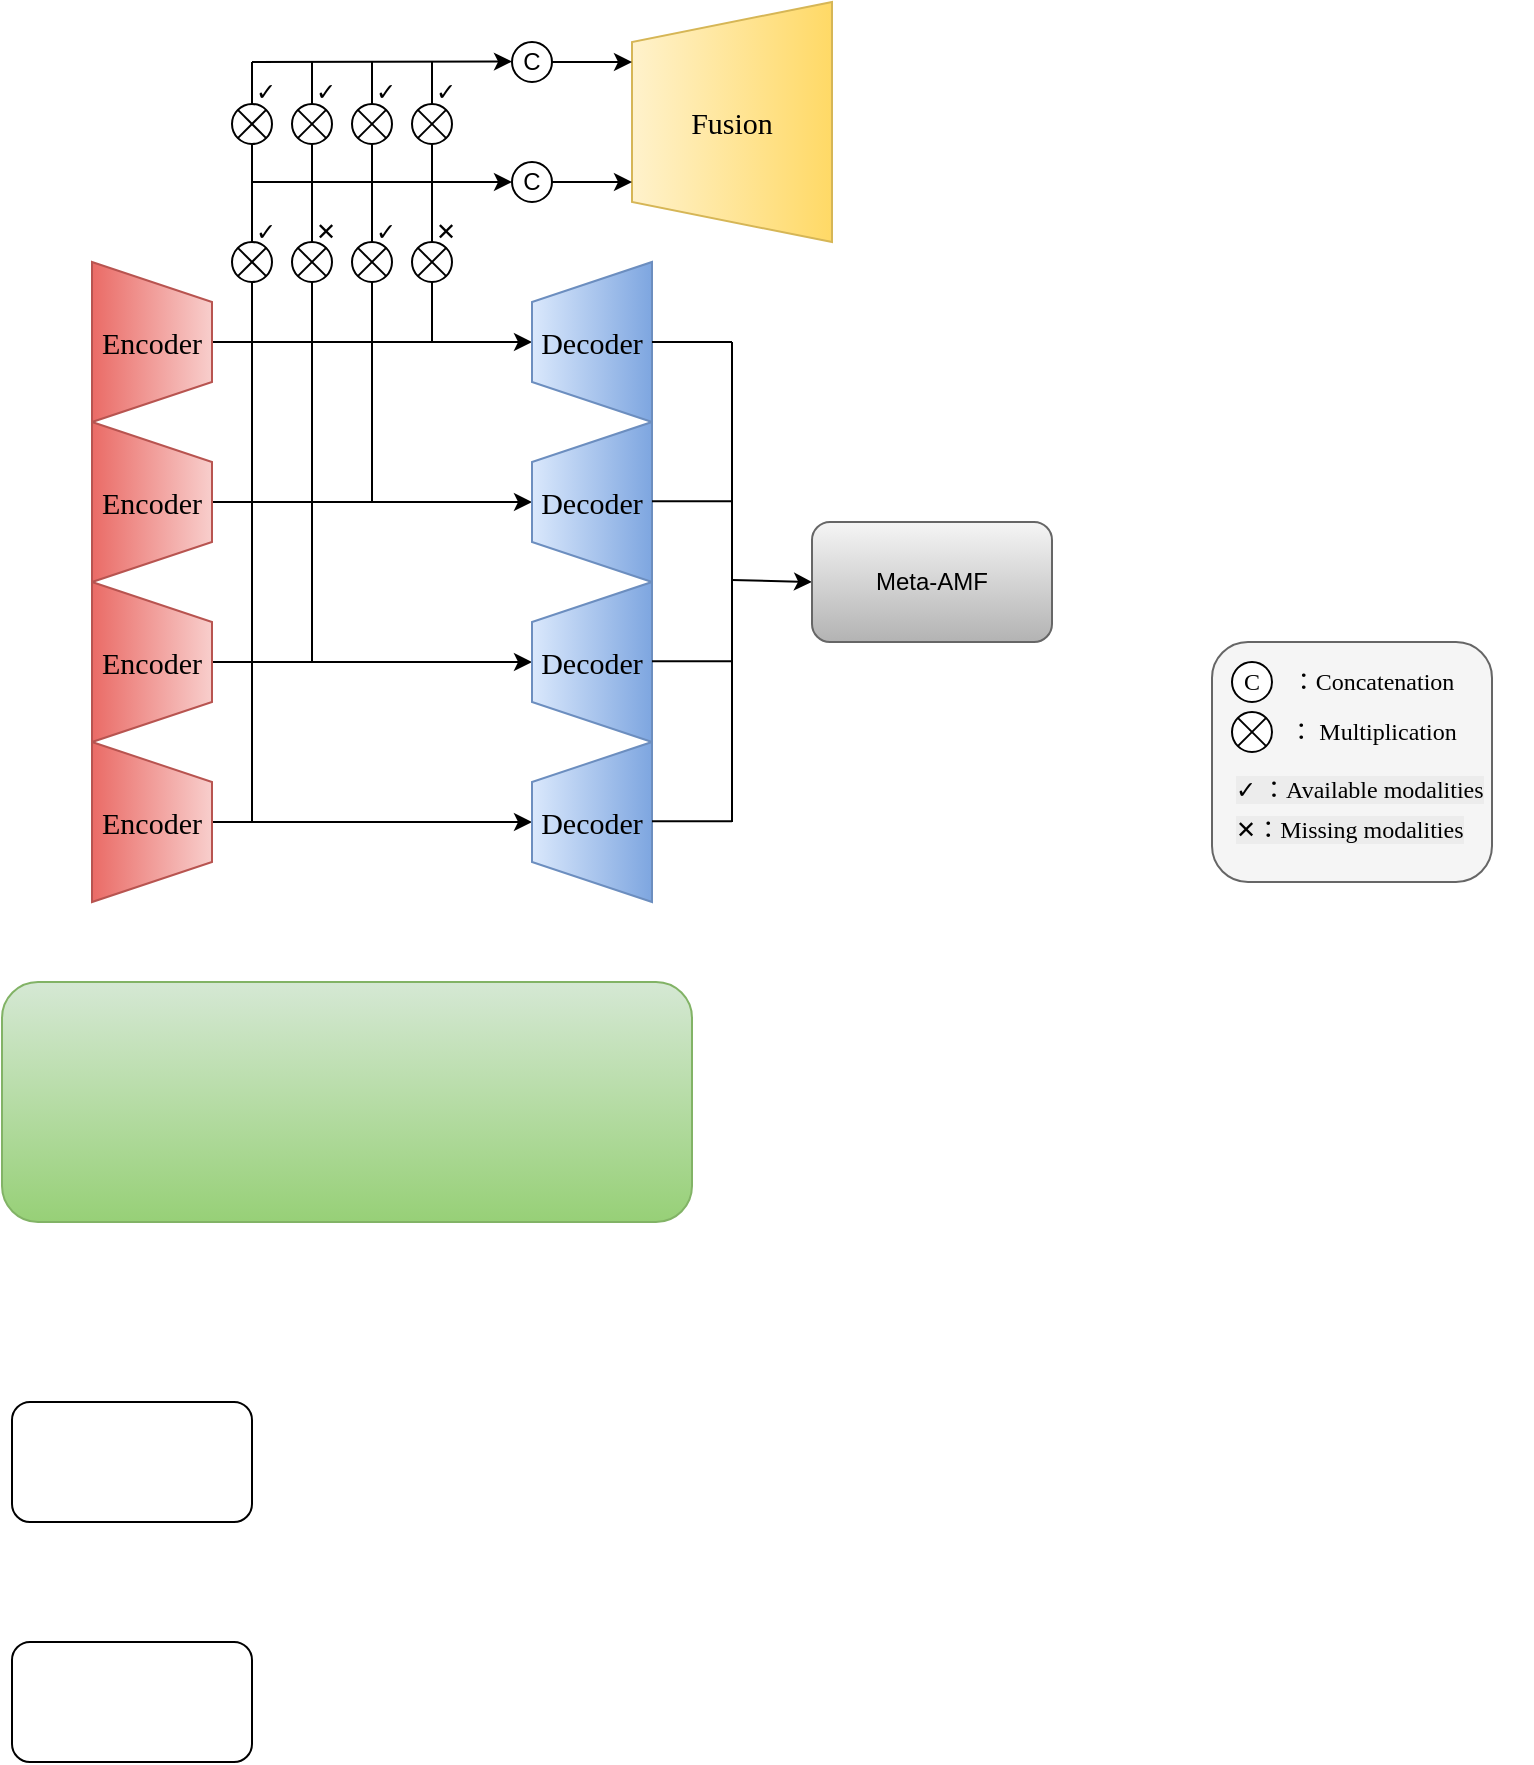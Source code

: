 <mxfile version="28.0.7">
  <diagram name="第 1 页" id="NIifgobLFxdSbTSAk4Eo">
    <mxGraphModel dx="888" dy="572" grid="1" gridSize="10" guides="1" tooltips="1" connect="1" arrows="1" fold="1" page="1" pageScale="1" pageWidth="3300" pageHeight="4681" background="none" math="0" shadow="0">
      <root>
        <mxCell id="0" />
        <mxCell id="1" parent="0" />
        <mxCell id="ZqhY7Jv1n4GMDDzjucdt-14" style="edgeStyle=orthogonalEdgeStyle;rounded=0;orthogonalLoop=1;jettySize=auto;html=1;exitX=0.5;exitY=0;exitDx=0;exitDy=0;entryX=0.5;entryY=0;entryDx=0;entryDy=0;fontFamily=Times New Roman;fontSize=15;fontColor=#99FFFF;strokeColor=#000000;" parent="1" source="ZqhY7Jv1n4GMDDzjucdt-4" target="ZqhY7Jv1n4GMDDzjucdt-9" edge="1">
          <mxGeometry relative="1" as="geometry" />
        </mxCell>
        <mxCell id="ZqhY7Jv1n4GMDDzjucdt-4" value="Encoder" style="shape=trapezoid;perimeter=trapezoidPerimeter;whiteSpace=wrap;html=1;fixedSize=1;direction=south;fillColor=#f8cecc;strokeColor=#b85450;fontFamily=Times New Roman;fontSize=15;gradientColor=#ea6b66;" parent="1" vertex="1">
          <mxGeometry x="160" y="240" width="60" height="80" as="geometry" />
        </mxCell>
        <mxCell id="ZqhY7Jv1n4GMDDzjucdt-15" style="edgeStyle=orthogonalEdgeStyle;rounded=0;orthogonalLoop=1;jettySize=auto;html=1;exitX=0.5;exitY=0;exitDx=0;exitDy=0;entryX=0.5;entryY=0;entryDx=0;entryDy=0;fontFamily=Times New Roman;fontSize=15;fontColor=#99FFFF;strokeColor=#000000;" parent="1" source="ZqhY7Jv1n4GMDDzjucdt-5" target="ZqhY7Jv1n4GMDDzjucdt-10" edge="1">
          <mxGeometry relative="1" as="geometry" />
        </mxCell>
        <mxCell id="ZqhY7Jv1n4GMDDzjucdt-5" value="Encoder" style="shape=trapezoid;perimeter=trapezoidPerimeter;whiteSpace=wrap;html=1;fixedSize=1;direction=south;fillColor=#f8cecc;strokeColor=#b85450;fontFamily=Times New Roman;fontSize=15;gradientColor=#ea6b66;" parent="1" vertex="1">
          <mxGeometry x="160" y="320" width="60" height="80" as="geometry" />
        </mxCell>
        <mxCell id="ZqhY7Jv1n4GMDDzjucdt-16" style="edgeStyle=orthogonalEdgeStyle;rounded=0;orthogonalLoop=1;jettySize=auto;html=1;exitX=0.5;exitY=0;exitDx=0;exitDy=0;entryX=0.5;entryY=0;entryDx=0;entryDy=0;fontFamily=Times New Roman;fontSize=15;fontColor=#99FFFF;strokeColor=#000000;" parent="1" source="ZqhY7Jv1n4GMDDzjucdt-6" target="ZqhY7Jv1n4GMDDzjucdt-11" edge="1">
          <mxGeometry relative="1" as="geometry" />
        </mxCell>
        <mxCell id="ZqhY7Jv1n4GMDDzjucdt-6" value="Encoder" style="shape=trapezoid;perimeter=trapezoidPerimeter;whiteSpace=wrap;html=1;fixedSize=1;direction=south;fillColor=#f8cecc;strokeColor=#b85450;fontFamily=Times New Roman;fontSize=15;gradientColor=#ea6b66;" parent="1" vertex="1">
          <mxGeometry x="160" y="400" width="60" height="80" as="geometry" />
        </mxCell>
        <mxCell id="ZqhY7Jv1n4GMDDzjucdt-17" style="edgeStyle=orthogonalEdgeStyle;rounded=0;orthogonalLoop=1;jettySize=auto;html=1;exitX=0.5;exitY=0;exitDx=0;exitDy=0;entryX=0.5;entryY=0;entryDx=0;entryDy=0;fontFamily=Times New Roman;fontSize=15;fontColor=#99FFFF;strokeColor=#000000;" parent="1" source="ZqhY7Jv1n4GMDDzjucdt-7" target="ZqhY7Jv1n4GMDDzjucdt-12" edge="1">
          <mxGeometry relative="1" as="geometry">
            <Array as="points">
              <mxPoint x="260" y="520" />
              <mxPoint x="260" y="520" />
            </Array>
          </mxGeometry>
        </mxCell>
        <mxCell id="ZqhY7Jv1n4GMDDzjucdt-7" value="Encoder" style="shape=trapezoid;perimeter=trapezoidPerimeter;whiteSpace=wrap;html=1;fixedSize=1;direction=south;fillColor=#f8cecc;strokeColor=#b85450;fontFamily=Times New Roman;fontSize=15;gradientColor=#ea6b66;" parent="1" vertex="1">
          <mxGeometry x="160" y="480" width="60" height="80" as="geometry" />
        </mxCell>
        <mxCell id="ZqhY7Jv1n4GMDDzjucdt-9" value="&lt;font&gt;Decoder&lt;/font&gt;" style="shape=trapezoid;perimeter=trapezoidPerimeter;whiteSpace=wrap;html=1;fixedSize=1;direction=north;fillColor=#dae8fc;strokeColor=#6c8ebf;fontFamily=Times New Roman;fontSize=15;gradientColor=#7ea6e0;" parent="1" vertex="1">
          <mxGeometry x="380" y="240" width="60" height="80" as="geometry" />
        </mxCell>
        <mxCell id="ZqhY7Jv1n4GMDDzjucdt-10" value="Decoder" style="shape=trapezoid;perimeter=trapezoidPerimeter;whiteSpace=wrap;html=1;fixedSize=1;direction=north;fillColor=#dae8fc;strokeColor=#6c8ebf;fontFamily=Times New Roman;fontSize=15;gradientColor=#7ea6e0;" parent="1" vertex="1">
          <mxGeometry x="380" y="320" width="60" height="80" as="geometry" />
        </mxCell>
        <mxCell id="ZqhY7Jv1n4GMDDzjucdt-11" value="Decoder" style="shape=trapezoid;perimeter=trapezoidPerimeter;whiteSpace=wrap;html=1;fixedSize=1;direction=north;fillColor=#dae8fc;strokeColor=#6c8ebf;fontFamily=Times New Roman;fontSize=15;gradientColor=#7ea6e0;" parent="1" vertex="1">
          <mxGeometry x="380" y="400" width="60" height="80" as="geometry" />
        </mxCell>
        <mxCell id="ZqhY7Jv1n4GMDDzjucdt-12" value="Decoder" style="shape=trapezoid;perimeter=trapezoidPerimeter;whiteSpace=wrap;html=1;fixedSize=1;direction=north;fillColor=#dae8fc;strokeColor=#6c8ebf;fontFamily=Times New Roman;fontSize=15;gradientColor=#7ea6e0;" parent="1" vertex="1">
          <mxGeometry x="380" y="480" width="60" height="80" as="geometry" />
        </mxCell>
        <mxCell id="ZqhY7Jv1n4GMDDzjucdt-21" value="Fusion" style="shape=trapezoid;perimeter=trapezoidPerimeter;whiteSpace=wrap;html=1;fixedSize=1;direction=north;fillColor=#fff2cc;strokeColor=#d6b656;fontFamily=Times New Roman;fontSize=15;gradientColor=#ffd966;" parent="1" vertex="1">
          <mxGeometry x="430" y="110" width="100" height="120" as="geometry" />
        </mxCell>
        <mxCell id="ZqhY7Jv1n4GMDDzjucdt-22" value="" style="endArrow=none;html=1;rounded=0;fontFamily=Times New Roman;fontSize=15;fontColor=#99FFFF;strokeColor=#000000;" parent="1" edge="1">
          <mxGeometry width="50" height="50" relative="1" as="geometry">
            <mxPoint x="240" y="520" as="sourcePoint" />
            <mxPoint x="240" y="140" as="targetPoint" />
          </mxGeometry>
        </mxCell>
        <mxCell id="ZqhY7Jv1n4GMDDzjucdt-59" value="" style="endArrow=none;html=1;rounded=0;fontFamily=Times New Roman;fontSize=15;fontColor=#99FFFF;strokeColor=#000000;" parent="1" edge="1">
          <mxGeometry width="50" height="50" relative="1" as="geometry">
            <mxPoint x="270" y="440" as="sourcePoint" />
            <mxPoint x="270" y="140" as="targetPoint" />
          </mxGeometry>
        </mxCell>
        <mxCell id="ZqhY7Jv1n4GMDDzjucdt-61" value="" style="endArrow=none;html=1;rounded=0;fontFamily=Times New Roman;fontSize=15;fontColor=#99FFFF;strokeColor=#000000;" parent="1" edge="1">
          <mxGeometry width="50" height="50" relative="1" as="geometry">
            <mxPoint x="300" y="360" as="sourcePoint" />
            <mxPoint x="300" y="140" as="targetPoint" />
          </mxGeometry>
        </mxCell>
        <mxCell id="ZqhY7Jv1n4GMDDzjucdt-62" value="" style="endArrow=none;html=1;rounded=0;fontFamily=Times New Roman;fontSize=15;fontColor=#99FFFF;strokeColor=#000000;" parent="1" edge="1">
          <mxGeometry width="50" height="50" relative="1" as="geometry">
            <mxPoint x="330" y="280" as="sourcePoint" />
            <mxPoint x="330" y="140" as="targetPoint" />
          </mxGeometry>
        </mxCell>
        <mxCell id="ZqhY7Jv1n4GMDDzjucdt-65" value="" style="endArrow=classic;html=1;rounded=0;entryX=0.75;entryY=0;entryDx=0;entryDy=0;fontFamily=Times New Roman;fontSize=15;fontColor=#99FFFF;strokeColor=#000000;" parent="1" source="ZqhY7Jv1n4GMDDzjucdt-105" target="ZqhY7Jv1n4GMDDzjucdt-21" edge="1">
          <mxGeometry width="50" height="50" relative="1" as="geometry">
            <mxPoint x="240" y="140" as="sourcePoint" />
            <mxPoint x="290" y="90" as="targetPoint" />
          </mxGeometry>
        </mxCell>
        <mxCell id="ZqhY7Jv1n4GMDDzjucdt-67" value="" style="endArrow=classic;html=1;rounded=0;entryX=0.25;entryY=0;entryDx=0;entryDy=0;fontFamily=Times New Roman;fontSize=15;fontColor=#99FFFF;strokeColor=#000000;" parent="1" source="ZqhY7Jv1n4GMDDzjucdt-107" target="ZqhY7Jv1n4GMDDzjucdt-21" edge="1">
          <mxGeometry width="50" height="50" relative="1" as="geometry">
            <mxPoint x="240" y="200" as="sourcePoint" />
            <mxPoint x="370" y="180" as="targetPoint" />
          </mxGeometry>
        </mxCell>
        <mxCell id="ZqhY7Jv1n4GMDDzjucdt-87" value="" style="endArrow=none;html=1;rounded=0;" parent="1" edge="1">
          <mxGeometry width="50" height="50" relative="1" as="geometry">
            <mxPoint x="440" y="280" as="sourcePoint" />
            <mxPoint x="480" y="280" as="targetPoint" />
          </mxGeometry>
        </mxCell>
        <mxCell id="ZqhY7Jv1n4GMDDzjucdt-90" value="" style="endArrow=none;html=1;rounded=0;" parent="1" edge="1">
          <mxGeometry width="50" height="50" relative="1" as="geometry">
            <mxPoint x="440" y="359.58" as="sourcePoint" />
            <mxPoint x="480" y="359.58" as="targetPoint" />
          </mxGeometry>
        </mxCell>
        <mxCell id="ZqhY7Jv1n4GMDDzjucdt-91" value="" style="endArrow=none;html=1;rounded=0;" parent="1" edge="1">
          <mxGeometry width="50" height="50" relative="1" as="geometry">
            <mxPoint x="440" y="439.58" as="sourcePoint" />
            <mxPoint x="480" y="439.58" as="targetPoint" />
          </mxGeometry>
        </mxCell>
        <mxCell id="ZqhY7Jv1n4GMDDzjucdt-92" value="" style="endArrow=none;html=1;rounded=0;" parent="1" edge="1">
          <mxGeometry width="50" height="50" relative="1" as="geometry">
            <mxPoint x="440" y="519.58" as="sourcePoint" />
            <mxPoint x="480" y="519.58" as="targetPoint" />
          </mxGeometry>
        </mxCell>
        <mxCell id="ZqhY7Jv1n4GMDDzjucdt-93" value="" style="endArrow=none;html=1;rounded=0;" parent="1" edge="1">
          <mxGeometry width="50" height="50" relative="1" as="geometry">
            <mxPoint x="480" y="520" as="sourcePoint" />
            <mxPoint x="480" y="280" as="targetPoint" />
          </mxGeometry>
        </mxCell>
        <mxCell id="ZqhY7Jv1n4GMDDzjucdt-94" value="" style="endArrow=classic;html=1;rounded=0;entryX=0;entryY=0.5;entryDx=0;entryDy=0;" parent="1" target="Fs77FOUwGI9zr51j0gGx-30" edge="1">
          <mxGeometry width="50" height="50" relative="1" as="geometry">
            <mxPoint x="480" y="399" as="sourcePoint" />
            <mxPoint x="520" y="399" as="targetPoint" />
          </mxGeometry>
        </mxCell>
        <mxCell id="ZqhY7Jv1n4GMDDzjucdt-75" value="&lt;p class=&quot;MsoNormal&quot; align=&quot;center&quot; style=&quot;text-align:center;line-height:10.0pt;&#xa;mso-line-height-rule:exactly&quot;&gt;&lt;span lang=&quot;EN-US&quot; style=&quot;font-size:9.0pt;&#xa;font-family:&amp;quot;Times New Roman&amp;quot;,serif;mso-fareast-font-family:黑体&quot;&gt;✓&lt;/span&gt;&lt;/p&gt;" style="text;whiteSpace=wrap;html=1;" parent="1" vertex="1">
          <mxGeometry x="270" y="130" width="10" height="30" as="geometry" />
        </mxCell>
        <mxCell id="ZqhY7Jv1n4GMDDzjucdt-77" value="&lt;p class=&quot;MsoNormal&quot; align=&quot;center&quot; style=&quot;text-align:center;line-height:10.0pt;&#xa;mso-line-height-rule:exactly&quot;&gt;&lt;span lang=&quot;EN-US&quot; style=&quot;font-size:9.0pt;&#xa;font-family:&amp;quot;Times New Roman&amp;quot;,serif;mso-fareast-font-family:黑体&quot;&gt;✓&lt;/span&gt;&lt;/p&gt;" style="text;whiteSpace=wrap;html=1;" parent="1" vertex="1">
          <mxGeometry x="240" y="130" width="10" height="30" as="geometry" />
        </mxCell>
        <mxCell id="ZqhY7Jv1n4GMDDzjucdt-78" value="&lt;p class=&quot;MsoNormal&quot; align=&quot;center&quot; style=&quot;text-align:center;line-height:10.0pt;&#xa;mso-line-height-rule:exactly&quot;&gt;&lt;span lang=&quot;EN-US&quot; style=&quot;font-size:9.0pt;&#xa;font-family:&amp;quot;Times New Roman&amp;quot;,serif;mso-fareast-font-family:黑体&quot;&gt;✓&lt;/span&gt;&lt;/p&gt;" style="text;whiteSpace=wrap;html=1;" parent="1" vertex="1">
          <mxGeometry x="300" y="130" width="10" height="30" as="geometry" />
        </mxCell>
        <mxCell id="ZqhY7Jv1n4GMDDzjucdt-79" value="&lt;p class=&quot;MsoNormal&quot; align=&quot;center&quot; style=&quot;text-align:center;line-height:10.0pt;&#xa;mso-line-height-rule:exactly&quot;&gt;&lt;span lang=&quot;EN-US&quot; style=&quot;font-size:9.0pt;&#xa;font-family:&amp;quot;Times New Roman&amp;quot;,serif;mso-fareast-font-family:黑体&quot;&gt;✓&lt;/span&gt;&lt;/p&gt;" style="text;whiteSpace=wrap;html=1;" parent="1" vertex="1">
          <mxGeometry x="330" y="130" width="10" height="30" as="geometry" />
        </mxCell>
        <mxCell id="ZqhY7Jv1n4GMDDzjucdt-81" value="&lt;p style=&quot;text-align:center;line-height:10.0pt;&lt;br/&gt;mso-line-height-rule:exactly&quot; align=&quot;center&quot; class=&quot;MsoNormal&quot;&gt;&lt;span style=&quot;font-size:9.0pt;&lt;br/&gt;font-family:&amp;quot;Times New Roman&amp;quot;,serif;mso-fareast-font-family:黑体&quot; lang=&quot;EN-US&quot;&gt;✕&lt;/span&gt;&lt;/p&gt;" style="text;whiteSpace=wrap;html=1;" parent="1" vertex="1">
          <mxGeometry x="270" y="200" width="10" height="30" as="geometry" />
        </mxCell>
        <mxCell id="ZqhY7Jv1n4GMDDzjucdt-82" value="&lt;p style=&quot;text-align:center;line-height:10.0pt;&lt;br/&gt;mso-line-height-rule:exactly&quot; align=&quot;center&quot; class=&quot;MsoNormal&quot;&gt;&lt;span style=&quot;font-size:9.0pt;&lt;br/&gt;font-family:&amp;quot;Times New Roman&amp;quot;,serif;mso-fareast-font-family:黑体&quot; lang=&quot;EN-US&quot;&gt;✕&lt;/span&gt;&lt;/p&gt;" style="text;whiteSpace=wrap;html=1;" parent="1" vertex="1">
          <mxGeometry x="330" y="200" width="10" height="30" as="geometry" />
        </mxCell>
        <mxCell id="ZqhY7Jv1n4GMDDzjucdt-83" value="&lt;p class=&quot;MsoNormal&quot; align=&quot;center&quot; style=&quot;text-align:center;line-height:10.0pt;&#xa;mso-line-height-rule:exactly&quot;&gt;&lt;span lang=&quot;EN-US&quot; style=&quot;font-size:9.0pt;&#xa;font-family:&amp;quot;Times New Roman&amp;quot;,serif;mso-fareast-font-family:黑体&quot;&gt;✓&lt;/span&gt;&lt;/p&gt;" style="text;whiteSpace=wrap;html=1;" parent="1" vertex="1">
          <mxGeometry x="240" y="200" width="10" height="30" as="geometry" />
        </mxCell>
        <mxCell id="ZqhY7Jv1n4GMDDzjucdt-84" value="&lt;p class=&quot;MsoNormal&quot; align=&quot;center&quot; style=&quot;text-align:center;line-height:10.0pt;&#xa;mso-line-height-rule:exactly&quot;&gt;&lt;span lang=&quot;EN-US&quot; style=&quot;font-size:9.0pt;&#xa;font-family:&amp;quot;Times New Roman&amp;quot;,serif;mso-fareast-font-family:黑体&quot;&gt;✓&lt;/span&gt;&lt;/p&gt;" style="text;whiteSpace=wrap;html=1;" parent="1" vertex="1">
          <mxGeometry x="300" y="200" width="10" height="30" as="geometry" />
        </mxCell>
        <mxCell id="ZqhY7Jv1n4GMDDzjucdt-106" value="" style="endArrow=classic;html=1;rounded=0;entryX=0;entryY=0.49;entryDx=0;entryDy=0;fontFamily=Times New Roman;fontSize=15;fontColor=#99FFFF;strokeColor=#000000;entryPerimeter=0;" parent="1" target="ZqhY7Jv1n4GMDDzjucdt-105" edge="1">
          <mxGeometry width="50" height="50" relative="1" as="geometry">
            <mxPoint x="240" y="140" as="sourcePoint" />
            <mxPoint x="430" y="140" as="targetPoint" />
          </mxGeometry>
        </mxCell>
        <mxCell id="ZqhY7Jv1n4GMDDzjucdt-105" value="C" style="ellipse;whiteSpace=wrap;html=1;aspect=fixed;" parent="1" vertex="1">
          <mxGeometry x="370" y="130" width="20" height="20" as="geometry" />
        </mxCell>
        <mxCell id="ZqhY7Jv1n4GMDDzjucdt-108" value="" style="endArrow=classic;html=1;rounded=0;entryX=0;entryY=0.5;entryDx=0;entryDy=0;fontFamily=Times New Roman;fontSize=15;fontColor=#99FFFF;strokeColor=#000000;" parent="1" target="ZqhY7Jv1n4GMDDzjucdt-107" edge="1">
          <mxGeometry width="50" height="50" relative="1" as="geometry">
            <mxPoint x="240" y="200" as="sourcePoint" />
            <mxPoint x="430" y="200" as="targetPoint" />
          </mxGeometry>
        </mxCell>
        <mxCell id="ZqhY7Jv1n4GMDDzjucdt-107" value="C" style="ellipse;whiteSpace=wrap;html=1;aspect=fixed;" parent="1" vertex="1">
          <mxGeometry x="370" y="190" width="20" height="20" as="geometry" />
        </mxCell>
        <mxCell id="ZqhY7Jv1n4GMDDzjucdt-109" value="&lt;span style=&quot;color: rgba(0, 0, 0, 0); font-size: 0px; text-align: start; text-wrap-mode: nowrap;&quot;&gt;%3CmxGraphModel%3E%3Croot%3E%3CmxCell%20id%3D%220%22%2F%3E%3CmxCell%20id%3D%221%22%20parent%3D%220%22%2F%3E%3CmxCell%20id%3D%222%22%20value%3D%22C%22%20style%3D%22ellipse%3BwhiteSpace%3Dwrap%3Bhtml%3D1%3Baspect%3Dfixed%3B%22%20vertex%3D%221%22%20parent%3D%221%22%3E%3CmxGeometry%20x%3D%22370%22%20y%3D%22130%22%20width%3D%2220%22%20height%3D%2220%22%20as%3D%22geometry%22%2F%3E%3C%2FmxCell%3E%3C%2Froot%3E%3C%2FmxGraphModel%3E&lt;/span&gt;" style="rounded=1;whiteSpace=wrap;html=1;fontFamily=Times New Roman;fillColor=#f5f5f5;fontColor=#333333;strokeColor=#666666;" parent="1" vertex="1">
          <mxGeometry x="720" y="430" width="140" height="120" as="geometry" />
        </mxCell>
        <mxCell id="ZqhY7Jv1n4GMDDzjucdt-110" value="C" style="ellipse;whiteSpace=wrap;html=1;aspect=fixed;fontFamily=Times New Roman;" parent="1" vertex="1">
          <mxGeometry x="730" y="440" width="20" height="20" as="geometry" />
        </mxCell>
        <mxCell id="ZqhY7Jv1n4GMDDzjucdt-112" value="：Concatenation" style="text;html=1;align=center;verticalAlign=middle;resizable=0;points=[];autosize=1;fontFamily=Times New Roman;" parent="1" vertex="1">
          <mxGeometry x="750" y="435" width="100" height="30" as="geometry" />
        </mxCell>
        <mxCell id="ZqhY7Jv1n4GMDDzjucdt-125" value="" style="ellipse;whiteSpace=wrap;html=1;aspect=fixed;" parent="1" vertex="1">
          <mxGeometry x="230" y="161" width="20" height="20" as="geometry" />
        </mxCell>
        <mxCell id="ZqhY7Jv1n4GMDDzjucdt-126" value="" style="endArrow=none;html=1;rounded=0;exitX=0;exitY=1;exitDx=0;exitDy=0;entryX=1;entryY=0;entryDx=0;entryDy=0;" parent="1" source="ZqhY7Jv1n4GMDDzjucdt-125" target="ZqhY7Jv1n4GMDDzjucdt-125" edge="1">
          <mxGeometry width="50" height="50" relative="1" as="geometry">
            <mxPoint x="730" y="291" as="sourcePoint" />
            <mxPoint x="760" y="261" as="targetPoint" />
          </mxGeometry>
        </mxCell>
        <mxCell id="ZqhY7Jv1n4GMDDzjucdt-127" value="" style="endArrow=none;html=1;rounded=0;exitX=1;exitY=1;exitDx=0;exitDy=0;entryX=0;entryY=0;entryDx=0;entryDy=0;" parent="1" source="ZqhY7Jv1n4GMDDzjucdt-125" target="ZqhY7Jv1n4GMDDzjucdt-125" edge="1">
          <mxGeometry width="50" height="50" relative="1" as="geometry">
            <mxPoint x="770" y="351" as="sourcePoint" />
            <mxPoint x="720" y="241" as="targetPoint" />
          </mxGeometry>
        </mxCell>
        <mxCell id="ZqhY7Jv1n4GMDDzjucdt-131" value="" style="ellipse;whiteSpace=wrap;html=1;aspect=fixed;" parent="1" vertex="1">
          <mxGeometry x="260" y="161" width="20" height="20" as="geometry" />
        </mxCell>
        <mxCell id="ZqhY7Jv1n4GMDDzjucdt-132" value="" style="endArrow=none;html=1;rounded=0;exitX=0;exitY=1;exitDx=0;exitDy=0;entryX=1;entryY=0;entryDx=0;entryDy=0;" parent="1" source="ZqhY7Jv1n4GMDDzjucdt-131" target="ZqhY7Jv1n4GMDDzjucdt-131" edge="1">
          <mxGeometry width="50" height="50" relative="1" as="geometry">
            <mxPoint x="760" y="291" as="sourcePoint" />
            <mxPoint x="790" y="261" as="targetPoint" />
          </mxGeometry>
        </mxCell>
        <mxCell id="ZqhY7Jv1n4GMDDzjucdt-133" value="" style="endArrow=none;html=1;rounded=0;exitX=1;exitY=1;exitDx=0;exitDy=0;entryX=0;entryY=0;entryDx=0;entryDy=0;" parent="1" source="ZqhY7Jv1n4GMDDzjucdt-131" target="ZqhY7Jv1n4GMDDzjucdt-131" edge="1">
          <mxGeometry width="50" height="50" relative="1" as="geometry">
            <mxPoint x="800" y="351" as="sourcePoint" />
            <mxPoint x="750" y="241" as="targetPoint" />
          </mxGeometry>
        </mxCell>
        <mxCell id="ZqhY7Jv1n4GMDDzjucdt-134" value="" style="ellipse;whiteSpace=wrap;html=1;aspect=fixed;" parent="1" vertex="1">
          <mxGeometry x="290" y="161" width="20" height="20" as="geometry" />
        </mxCell>
        <mxCell id="ZqhY7Jv1n4GMDDzjucdt-135" value="" style="endArrow=none;html=1;rounded=0;exitX=0;exitY=1;exitDx=0;exitDy=0;entryX=1;entryY=0;entryDx=0;entryDy=0;" parent="1" source="ZqhY7Jv1n4GMDDzjucdt-134" target="ZqhY7Jv1n4GMDDzjucdt-134" edge="1">
          <mxGeometry width="50" height="50" relative="1" as="geometry">
            <mxPoint x="790" y="291" as="sourcePoint" />
            <mxPoint x="820" y="261" as="targetPoint" />
          </mxGeometry>
        </mxCell>
        <mxCell id="ZqhY7Jv1n4GMDDzjucdt-136" value="" style="endArrow=none;html=1;rounded=0;exitX=1;exitY=1;exitDx=0;exitDy=0;entryX=0;entryY=0;entryDx=0;entryDy=0;" parent="1" source="ZqhY7Jv1n4GMDDzjucdt-134" target="ZqhY7Jv1n4GMDDzjucdt-134" edge="1">
          <mxGeometry width="50" height="50" relative="1" as="geometry">
            <mxPoint x="830" y="351" as="sourcePoint" />
            <mxPoint x="780" y="241" as="targetPoint" />
          </mxGeometry>
        </mxCell>
        <mxCell id="ZqhY7Jv1n4GMDDzjucdt-137" value="" style="ellipse;whiteSpace=wrap;html=1;aspect=fixed;" parent="1" vertex="1">
          <mxGeometry x="320" y="161" width="20" height="20" as="geometry" />
        </mxCell>
        <mxCell id="ZqhY7Jv1n4GMDDzjucdt-138" value="" style="endArrow=none;html=1;rounded=0;exitX=0;exitY=1;exitDx=0;exitDy=0;entryX=1;entryY=0;entryDx=0;entryDy=0;" parent="1" source="ZqhY7Jv1n4GMDDzjucdt-137" target="ZqhY7Jv1n4GMDDzjucdt-137" edge="1">
          <mxGeometry width="50" height="50" relative="1" as="geometry">
            <mxPoint x="820" y="291" as="sourcePoint" />
            <mxPoint x="850" y="261" as="targetPoint" />
          </mxGeometry>
        </mxCell>
        <mxCell id="ZqhY7Jv1n4GMDDzjucdt-139" value="" style="endArrow=none;html=1;rounded=0;exitX=1;exitY=1;exitDx=0;exitDy=0;entryX=0;entryY=0;entryDx=0;entryDy=0;" parent="1" source="ZqhY7Jv1n4GMDDzjucdt-137" target="ZqhY7Jv1n4GMDDzjucdt-137" edge="1">
          <mxGeometry width="50" height="50" relative="1" as="geometry">
            <mxPoint x="860" y="351" as="sourcePoint" />
            <mxPoint x="810" y="241" as="targetPoint" />
          </mxGeometry>
        </mxCell>
        <mxCell id="ZqhY7Jv1n4GMDDzjucdt-140" value="" style="ellipse;whiteSpace=wrap;html=1;aspect=fixed;" parent="1" vertex="1">
          <mxGeometry x="230" y="230" width="20" height="20" as="geometry" />
        </mxCell>
        <mxCell id="ZqhY7Jv1n4GMDDzjucdt-141" value="" style="endArrow=none;html=1;rounded=0;exitX=0;exitY=1;exitDx=0;exitDy=0;entryX=1;entryY=0;entryDx=0;entryDy=0;" parent="1" source="ZqhY7Jv1n4GMDDzjucdt-140" target="ZqhY7Jv1n4GMDDzjucdt-140" edge="1">
          <mxGeometry width="50" height="50" relative="1" as="geometry">
            <mxPoint x="730" y="360" as="sourcePoint" />
            <mxPoint x="760" y="330" as="targetPoint" />
          </mxGeometry>
        </mxCell>
        <mxCell id="ZqhY7Jv1n4GMDDzjucdt-142" value="" style="endArrow=none;html=1;rounded=0;exitX=1;exitY=1;exitDx=0;exitDy=0;entryX=0;entryY=0;entryDx=0;entryDy=0;" parent="1" source="ZqhY7Jv1n4GMDDzjucdt-140" target="ZqhY7Jv1n4GMDDzjucdt-140" edge="1">
          <mxGeometry width="50" height="50" relative="1" as="geometry">
            <mxPoint x="770" y="420" as="sourcePoint" />
            <mxPoint x="720" y="310" as="targetPoint" />
          </mxGeometry>
        </mxCell>
        <mxCell id="ZqhY7Jv1n4GMDDzjucdt-143" value="" style="ellipse;whiteSpace=wrap;html=1;aspect=fixed;" parent="1" vertex="1">
          <mxGeometry x="260" y="230" width="20" height="20" as="geometry" />
        </mxCell>
        <mxCell id="ZqhY7Jv1n4GMDDzjucdt-144" value="" style="endArrow=none;html=1;rounded=0;exitX=0;exitY=1;exitDx=0;exitDy=0;entryX=1;entryY=0;entryDx=0;entryDy=0;" parent="1" source="ZqhY7Jv1n4GMDDzjucdt-143" target="ZqhY7Jv1n4GMDDzjucdt-143" edge="1">
          <mxGeometry width="50" height="50" relative="1" as="geometry">
            <mxPoint x="760" y="360" as="sourcePoint" />
            <mxPoint x="790" y="330" as="targetPoint" />
          </mxGeometry>
        </mxCell>
        <mxCell id="ZqhY7Jv1n4GMDDzjucdt-145" value="" style="endArrow=none;html=1;rounded=0;exitX=1;exitY=1;exitDx=0;exitDy=0;entryX=0;entryY=0;entryDx=0;entryDy=0;" parent="1" source="ZqhY7Jv1n4GMDDzjucdt-143" target="ZqhY7Jv1n4GMDDzjucdt-143" edge="1">
          <mxGeometry width="50" height="50" relative="1" as="geometry">
            <mxPoint x="800" y="420" as="sourcePoint" />
            <mxPoint x="750" y="310" as="targetPoint" />
          </mxGeometry>
        </mxCell>
        <mxCell id="ZqhY7Jv1n4GMDDzjucdt-146" value="" style="ellipse;whiteSpace=wrap;html=1;aspect=fixed;" parent="1" vertex="1">
          <mxGeometry x="290" y="230" width="20" height="20" as="geometry" />
        </mxCell>
        <mxCell id="ZqhY7Jv1n4GMDDzjucdt-147" value="" style="endArrow=none;html=1;rounded=0;exitX=0;exitY=1;exitDx=0;exitDy=0;entryX=1;entryY=0;entryDx=0;entryDy=0;" parent="1" source="ZqhY7Jv1n4GMDDzjucdt-146" target="ZqhY7Jv1n4GMDDzjucdt-146" edge="1">
          <mxGeometry width="50" height="50" relative="1" as="geometry">
            <mxPoint x="790" y="360" as="sourcePoint" />
            <mxPoint x="820" y="330" as="targetPoint" />
          </mxGeometry>
        </mxCell>
        <mxCell id="ZqhY7Jv1n4GMDDzjucdt-148" value="" style="endArrow=none;html=1;rounded=0;exitX=1;exitY=1;exitDx=0;exitDy=0;entryX=0;entryY=0;entryDx=0;entryDy=0;" parent="1" source="ZqhY7Jv1n4GMDDzjucdt-146" target="ZqhY7Jv1n4GMDDzjucdt-146" edge="1">
          <mxGeometry width="50" height="50" relative="1" as="geometry">
            <mxPoint x="830" y="420" as="sourcePoint" />
            <mxPoint x="780" y="310" as="targetPoint" />
          </mxGeometry>
        </mxCell>
        <mxCell id="ZqhY7Jv1n4GMDDzjucdt-149" value="" style="ellipse;whiteSpace=wrap;html=1;aspect=fixed;" parent="1" vertex="1">
          <mxGeometry x="320" y="230" width="20" height="20" as="geometry" />
        </mxCell>
        <mxCell id="ZqhY7Jv1n4GMDDzjucdt-150" value="" style="endArrow=none;html=1;rounded=0;exitX=0;exitY=1;exitDx=0;exitDy=0;entryX=1;entryY=0;entryDx=0;entryDy=0;" parent="1" source="ZqhY7Jv1n4GMDDzjucdt-149" target="ZqhY7Jv1n4GMDDzjucdt-149" edge="1">
          <mxGeometry width="50" height="50" relative="1" as="geometry">
            <mxPoint x="820" y="360" as="sourcePoint" />
            <mxPoint x="850" y="330" as="targetPoint" />
          </mxGeometry>
        </mxCell>
        <mxCell id="ZqhY7Jv1n4GMDDzjucdt-151" value="" style="endArrow=none;html=1;rounded=0;exitX=1;exitY=1;exitDx=0;exitDy=0;entryX=0;entryY=0;entryDx=0;entryDy=0;" parent="1" source="ZqhY7Jv1n4GMDDzjucdt-149" target="ZqhY7Jv1n4GMDDzjucdt-149" edge="1">
          <mxGeometry width="50" height="50" relative="1" as="geometry">
            <mxPoint x="860" y="420" as="sourcePoint" />
            <mxPoint x="810" y="310" as="targetPoint" />
          </mxGeometry>
        </mxCell>
        <mxCell id="Fs77FOUwGI9zr51j0gGx-1" value="" style="ellipse;whiteSpace=wrap;html=1;aspect=fixed;fontFamily=Times New Roman;" vertex="1" parent="1">
          <mxGeometry x="730" y="465" width="20" height="20" as="geometry" />
        </mxCell>
        <mxCell id="Fs77FOUwGI9zr51j0gGx-2" value="" style="endArrow=none;html=1;rounded=0;exitX=0;exitY=1;exitDx=0;exitDy=0;entryX=1;entryY=0;entryDx=0;entryDy=0;fontFamily=Times New Roman;" edge="1" parent="1" source="Fs77FOUwGI9zr51j0gGx-1" target="Fs77FOUwGI9zr51j0gGx-1">
          <mxGeometry width="50" height="50" relative="1" as="geometry">
            <mxPoint x="1340" y="470" as="sourcePoint" />
            <mxPoint x="1370" y="440" as="targetPoint" />
          </mxGeometry>
        </mxCell>
        <mxCell id="Fs77FOUwGI9zr51j0gGx-3" value="" style="endArrow=none;html=1;rounded=0;exitX=1;exitY=1;exitDx=0;exitDy=0;entryX=0;entryY=0;entryDx=0;entryDy=0;fontFamily=Times New Roman;" edge="1" parent="1" source="Fs77FOUwGI9zr51j0gGx-1" target="Fs77FOUwGI9zr51j0gGx-1">
          <mxGeometry width="50" height="50" relative="1" as="geometry">
            <mxPoint x="1380" y="530" as="sourcePoint" />
            <mxPoint x="1330" y="420" as="targetPoint" />
          </mxGeometry>
        </mxCell>
        <mxCell id="Fs77FOUwGI9zr51j0gGx-17" value="： Multiplication" style="text;html=1;align=center;verticalAlign=middle;resizable=0;points=[];autosize=1;fontFamily=Times New Roman;" vertex="1" parent="1">
          <mxGeometry x="745" y="460" width="110" height="30" as="geometry" />
        </mxCell>
        <mxCell id="Fs77FOUwGI9zr51j0gGx-24" value="&lt;font style=&quot;forced-color-adjust: none; color: rgb(0, 0, 0); font-style: normal; font-variant-ligatures: normal; font-variant-caps: normal; font-weight: 400; letter-spacing: normal; orphans: 2; text-align: left; text-indent: 0px; text-transform: none; widows: 2; word-spacing: 0px; -webkit-text-stroke-width: 0px; white-space: nowrap; background-color: rgb(236, 236, 236); text-decoration-thickness: initial; text-decoration-style: initial; text-decoration-color: initial;&quot;&gt;&lt;span style=&quot;forced-color-adjust: none; background-color: transparent; color: light-dark(rgb(0, 0, 0), rgb(255, 255, 255)); text-wrap-mode: wrap;&quot;&gt;&lt;span style=&quot;text-align: center;&quot;&gt;✕&lt;/span&gt;：M&lt;font&gt;&lt;span&gt;issing moda&lt;/span&gt;&lt;font&gt;lities&lt;/font&gt;&lt;/font&gt;&lt;/span&gt;&lt;/font&gt;&lt;span style=&quot;forced-color-adjust: none; color: light-dark(rgb(0, 0, 0), rgb(255, 255, 255)); font-style: normal; font-variant-ligatures: normal; font-variant-caps: normal; font-weight: 400; letter-spacing: normal; orphans: 2; text-align: left; text-indent: 0px; text-transform: none; widows: 2; word-spacing: 0px; -webkit-text-stroke-width: 0px; white-space: nowrap; background-color: transparent; text-decoration-thickness: initial; text-decoration-style: initial; text-decoration-color: initial;&quot;&gt;&amp;nbsp;&lt;/span&gt;" style="text;whiteSpace=wrap;html=1;fontFamily=Times New Roman;fontSize=12;" vertex="1" parent="1">
          <mxGeometry x="730" y="510" width="150" height="30" as="geometry" />
        </mxCell>
        <mxCell id="Fs77FOUwGI9zr51j0gGx-26" value="&lt;font style=&quot;forced-color-adjust: none; color: rgb(0, 0, 0); font-size: 12px; font-style: normal; font-variant-ligatures: normal; font-variant-caps: normal; font-weight: 400; letter-spacing: normal; orphans: 2; text-align: left; text-indent: 0px; text-transform: none; widows: 2; word-spacing: 0px; -webkit-text-stroke-width: 0px; white-space-collapse: collapse; background-color: rgb(236, 236, 236); text-decoration-thickness: initial; text-decoration-style: initial; text-decoration-color: initial;&quot;&gt;&lt;span style=&quot;text-wrap-mode: wrap; forced-color-adjust: none; background-color: transparent; color: light-dark(rgb(0, 0, 0), rgb(255, 255, 255));&quot;&gt;✓&amp;nbsp;：Available&lt;/span&gt;&lt;span style=&quot;forced-color-adjust: none; background-color: transparent; color: light-dark(rgb(0, 0, 0), rgb(255, 255, 255)); text-wrap-mode: nowrap;&quot;&gt;&amp;nbsp;modalities&lt;/span&gt;&lt;/font&gt;" style="text;whiteSpace=wrap;html=1;fontFamily=Times New Roman;" vertex="1" parent="1">
          <mxGeometry x="730" y="490" width="150" height="30" as="geometry" />
        </mxCell>
        <mxCell id="Fs77FOUwGI9zr51j0gGx-27" value="" style="rounded=1;whiteSpace=wrap;html=1;fillColor=#d5e8d4;strokeColor=#82b366;gradientColor=#97d077;" vertex="1" parent="1">
          <mxGeometry x="115" y="600" width="345" height="120" as="geometry" />
        </mxCell>
        <mxCell id="Fs77FOUwGI9zr51j0gGx-30" value="Meta-AMF" style="rounded=1;whiteSpace=wrap;html=1;fillColor=#f5f5f5;strokeColor=#666666;gradientColor=#b3b3b3;" vertex="1" parent="1">
          <mxGeometry x="520" y="370" width="120" height="60" as="geometry" />
        </mxCell>
        <mxCell id="Fs77FOUwGI9zr51j0gGx-31" value="" style="rounded=1;whiteSpace=wrap;html=1;" vertex="1" parent="1">
          <mxGeometry x="120" y="810" width="120" height="60" as="geometry" />
        </mxCell>
        <mxCell id="Fs77FOUwGI9zr51j0gGx-32" value="" style="rounded=1;whiteSpace=wrap;html=1;" vertex="1" parent="1">
          <mxGeometry x="120" y="930" width="120" height="60" as="geometry" />
        </mxCell>
      </root>
    </mxGraphModel>
  </diagram>
</mxfile>
